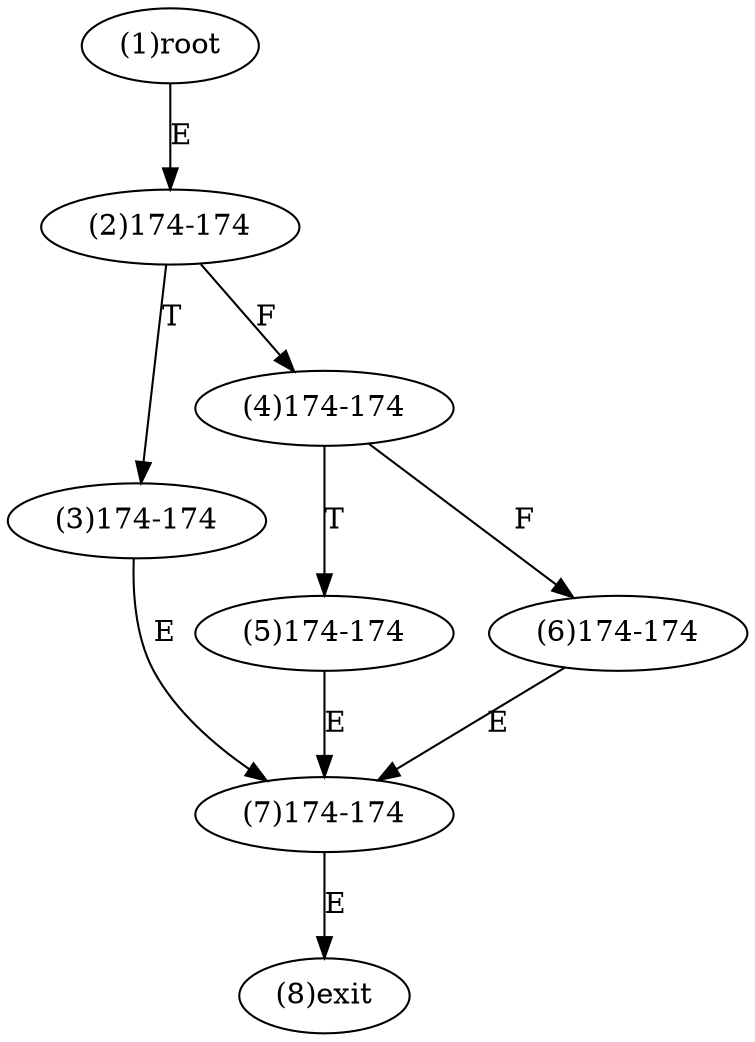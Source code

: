 digraph "" { 
1[ label="(1)root"];
2[ label="(2)174-174"];
3[ label="(3)174-174"];
4[ label="(4)174-174"];
5[ label="(5)174-174"];
6[ label="(6)174-174"];
7[ label="(7)174-174"];
8[ label="(8)exit"];
1->2[ label="E"];
2->4[ label="F"];
2->3[ label="T"];
3->7[ label="E"];
4->6[ label="F"];
4->5[ label="T"];
5->7[ label="E"];
6->7[ label="E"];
7->8[ label="E"];
}